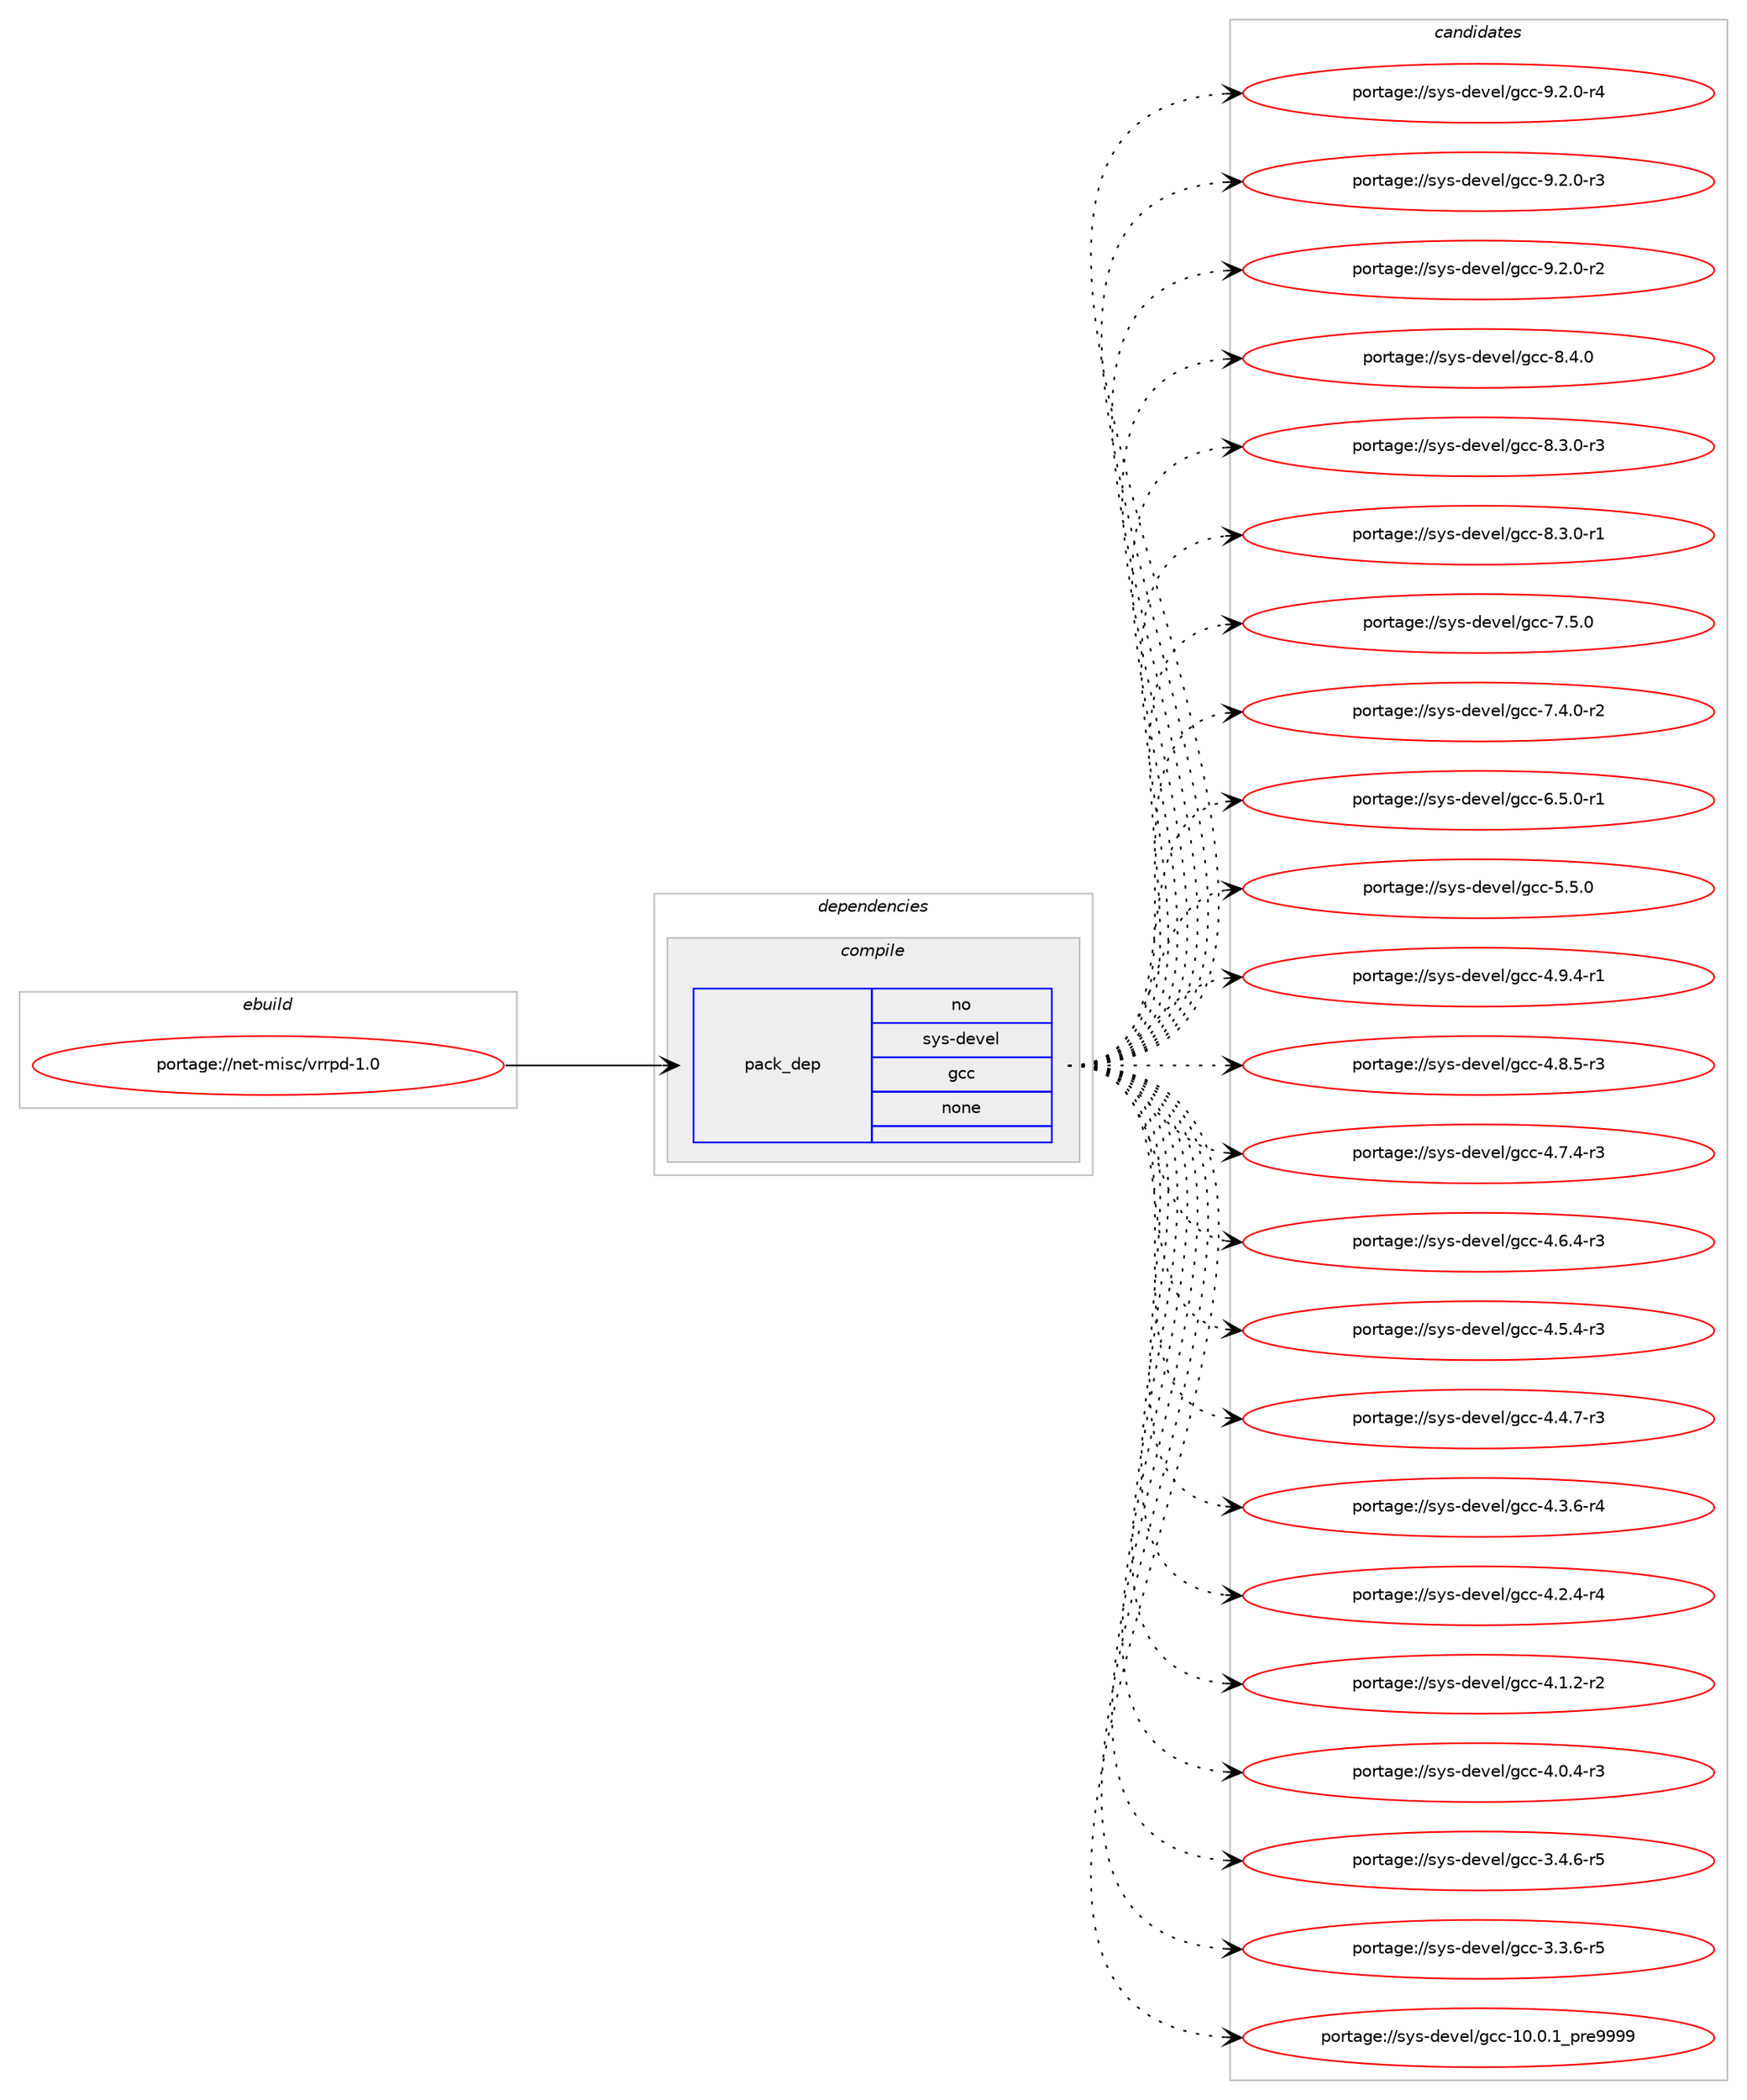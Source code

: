 digraph prolog {

# *************
# Graph options
# *************

newrank=true;
concentrate=true;
compound=true;
graph [rankdir=LR,fontname=Helvetica,fontsize=10,ranksep=1.5];#, ranksep=2.5, nodesep=0.2];
edge  [arrowhead=vee];
node  [fontname=Helvetica,fontsize=10];

# **********
# The ebuild
# **********

subgraph cluster_leftcol {
color=gray;
rank=same;
label=<<i>ebuild</i>>;
id [label="portage://net-misc/vrrpd-1.0", color=red, width=4, href="../net-misc/vrrpd-1.0.svg"];
}

# ****************
# The dependencies
# ****************

subgraph cluster_midcol {
color=gray;
label=<<i>dependencies</i>>;
subgraph cluster_compile {
fillcolor="#eeeeee";
style=filled;
label=<<i>compile</i>>;
subgraph pack54191 {
dependency69315 [label=<<TABLE BORDER="0" CELLBORDER="1" CELLSPACING="0" CELLPADDING="4" WIDTH="220"><TR><TD ROWSPAN="6" CELLPADDING="30">pack_dep</TD></TR><TR><TD WIDTH="110">no</TD></TR><TR><TD>sys-devel</TD></TR><TR><TD>gcc</TD></TR><TR><TD>none</TD></TR><TR><TD></TD></TR></TABLE>>, shape=none, color=blue];
}
id:e -> dependency69315:w [weight=20,style="solid",arrowhead="vee"];
}
subgraph cluster_compileandrun {
fillcolor="#eeeeee";
style=filled;
label=<<i>compile and run</i>>;
}
subgraph cluster_run {
fillcolor="#eeeeee";
style=filled;
label=<<i>run</i>>;
}
}

# **************
# The candidates
# **************

subgraph cluster_choices {
rank=same;
color=gray;
label=<<i>candidates</i>>;

subgraph choice54191 {
color=black;
nodesep=1;
choice115121115451001011181011084710399994557465046484511452 [label="portage://sys-devel/gcc-9.2.0-r4", color=red, width=4,href="../sys-devel/gcc-9.2.0-r4.svg"];
choice115121115451001011181011084710399994557465046484511451 [label="portage://sys-devel/gcc-9.2.0-r3", color=red, width=4,href="../sys-devel/gcc-9.2.0-r3.svg"];
choice115121115451001011181011084710399994557465046484511450 [label="portage://sys-devel/gcc-9.2.0-r2", color=red, width=4,href="../sys-devel/gcc-9.2.0-r2.svg"];
choice11512111545100101118101108471039999455646524648 [label="portage://sys-devel/gcc-8.4.0", color=red, width=4,href="../sys-devel/gcc-8.4.0.svg"];
choice115121115451001011181011084710399994556465146484511451 [label="portage://sys-devel/gcc-8.3.0-r3", color=red, width=4,href="../sys-devel/gcc-8.3.0-r3.svg"];
choice115121115451001011181011084710399994556465146484511449 [label="portage://sys-devel/gcc-8.3.0-r1", color=red, width=4,href="../sys-devel/gcc-8.3.0-r1.svg"];
choice11512111545100101118101108471039999455546534648 [label="portage://sys-devel/gcc-7.5.0", color=red, width=4,href="../sys-devel/gcc-7.5.0.svg"];
choice115121115451001011181011084710399994555465246484511450 [label="portage://sys-devel/gcc-7.4.0-r2", color=red, width=4,href="../sys-devel/gcc-7.4.0-r2.svg"];
choice115121115451001011181011084710399994554465346484511449 [label="portage://sys-devel/gcc-6.5.0-r1", color=red, width=4,href="../sys-devel/gcc-6.5.0-r1.svg"];
choice11512111545100101118101108471039999455346534648 [label="portage://sys-devel/gcc-5.5.0", color=red, width=4,href="../sys-devel/gcc-5.5.0.svg"];
choice115121115451001011181011084710399994552465746524511449 [label="portage://sys-devel/gcc-4.9.4-r1", color=red, width=4,href="../sys-devel/gcc-4.9.4-r1.svg"];
choice115121115451001011181011084710399994552465646534511451 [label="portage://sys-devel/gcc-4.8.5-r3", color=red, width=4,href="../sys-devel/gcc-4.8.5-r3.svg"];
choice115121115451001011181011084710399994552465546524511451 [label="portage://sys-devel/gcc-4.7.4-r3", color=red, width=4,href="../sys-devel/gcc-4.7.4-r3.svg"];
choice115121115451001011181011084710399994552465446524511451 [label="portage://sys-devel/gcc-4.6.4-r3", color=red, width=4,href="../sys-devel/gcc-4.6.4-r3.svg"];
choice115121115451001011181011084710399994552465346524511451 [label="portage://sys-devel/gcc-4.5.4-r3", color=red, width=4,href="../sys-devel/gcc-4.5.4-r3.svg"];
choice115121115451001011181011084710399994552465246554511451 [label="portage://sys-devel/gcc-4.4.7-r3", color=red, width=4,href="../sys-devel/gcc-4.4.7-r3.svg"];
choice115121115451001011181011084710399994552465146544511452 [label="portage://sys-devel/gcc-4.3.6-r4", color=red, width=4,href="../sys-devel/gcc-4.3.6-r4.svg"];
choice115121115451001011181011084710399994552465046524511452 [label="portage://sys-devel/gcc-4.2.4-r4", color=red, width=4,href="../sys-devel/gcc-4.2.4-r4.svg"];
choice115121115451001011181011084710399994552464946504511450 [label="portage://sys-devel/gcc-4.1.2-r2", color=red, width=4,href="../sys-devel/gcc-4.1.2-r2.svg"];
choice115121115451001011181011084710399994552464846524511451 [label="portage://sys-devel/gcc-4.0.4-r3", color=red, width=4,href="../sys-devel/gcc-4.0.4-r3.svg"];
choice115121115451001011181011084710399994551465246544511453 [label="portage://sys-devel/gcc-3.4.6-r5", color=red, width=4,href="../sys-devel/gcc-3.4.6-r5.svg"];
choice115121115451001011181011084710399994551465146544511453 [label="portage://sys-devel/gcc-3.3.6-r5", color=red, width=4,href="../sys-devel/gcc-3.3.6-r5.svg"];
choice11512111545100101118101108471039999454948464846499511211410157575757 [label="portage://sys-devel/gcc-10.0.1_pre9999", color=red, width=4,href="../sys-devel/gcc-10.0.1_pre9999.svg"];
dependency69315:e -> choice115121115451001011181011084710399994557465046484511452:w [style=dotted,weight="100"];
dependency69315:e -> choice115121115451001011181011084710399994557465046484511451:w [style=dotted,weight="100"];
dependency69315:e -> choice115121115451001011181011084710399994557465046484511450:w [style=dotted,weight="100"];
dependency69315:e -> choice11512111545100101118101108471039999455646524648:w [style=dotted,weight="100"];
dependency69315:e -> choice115121115451001011181011084710399994556465146484511451:w [style=dotted,weight="100"];
dependency69315:e -> choice115121115451001011181011084710399994556465146484511449:w [style=dotted,weight="100"];
dependency69315:e -> choice11512111545100101118101108471039999455546534648:w [style=dotted,weight="100"];
dependency69315:e -> choice115121115451001011181011084710399994555465246484511450:w [style=dotted,weight="100"];
dependency69315:e -> choice115121115451001011181011084710399994554465346484511449:w [style=dotted,weight="100"];
dependency69315:e -> choice11512111545100101118101108471039999455346534648:w [style=dotted,weight="100"];
dependency69315:e -> choice115121115451001011181011084710399994552465746524511449:w [style=dotted,weight="100"];
dependency69315:e -> choice115121115451001011181011084710399994552465646534511451:w [style=dotted,weight="100"];
dependency69315:e -> choice115121115451001011181011084710399994552465546524511451:w [style=dotted,weight="100"];
dependency69315:e -> choice115121115451001011181011084710399994552465446524511451:w [style=dotted,weight="100"];
dependency69315:e -> choice115121115451001011181011084710399994552465346524511451:w [style=dotted,weight="100"];
dependency69315:e -> choice115121115451001011181011084710399994552465246554511451:w [style=dotted,weight="100"];
dependency69315:e -> choice115121115451001011181011084710399994552465146544511452:w [style=dotted,weight="100"];
dependency69315:e -> choice115121115451001011181011084710399994552465046524511452:w [style=dotted,weight="100"];
dependency69315:e -> choice115121115451001011181011084710399994552464946504511450:w [style=dotted,weight="100"];
dependency69315:e -> choice115121115451001011181011084710399994552464846524511451:w [style=dotted,weight="100"];
dependency69315:e -> choice115121115451001011181011084710399994551465246544511453:w [style=dotted,weight="100"];
dependency69315:e -> choice115121115451001011181011084710399994551465146544511453:w [style=dotted,weight="100"];
dependency69315:e -> choice11512111545100101118101108471039999454948464846499511211410157575757:w [style=dotted,weight="100"];
}
}

}
